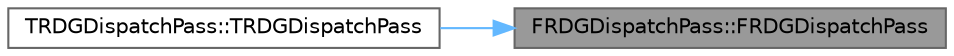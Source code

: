 digraph "FRDGDispatchPass::FRDGDispatchPass"
{
 // INTERACTIVE_SVG=YES
 // LATEX_PDF_SIZE
  bgcolor="transparent";
  edge [fontname=Helvetica,fontsize=10,labelfontname=Helvetica,labelfontsize=10];
  node [fontname=Helvetica,fontsize=10,shape=box,height=0.2,width=0.4];
  rankdir="RL";
  Node1 [id="Node000001",label="FRDGDispatchPass::FRDGDispatchPass",height=0.2,width=0.4,color="gray40", fillcolor="grey60", style="filled", fontcolor="black",tooltip=" "];
  Node1 -> Node2 [id="edge1_Node000001_Node000002",dir="back",color="steelblue1",style="solid",tooltip=" "];
  Node2 [id="Node000002",label="TRDGDispatchPass::TRDGDispatchPass",height=0.2,width=0.4,color="grey40", fillcolor="white", style="filled",URL="$d2/d8c/classTRDGDispatchPass.html#a7ca86d3ea08dae7882cccf8b87dda41f",tooltip=" "];
}
